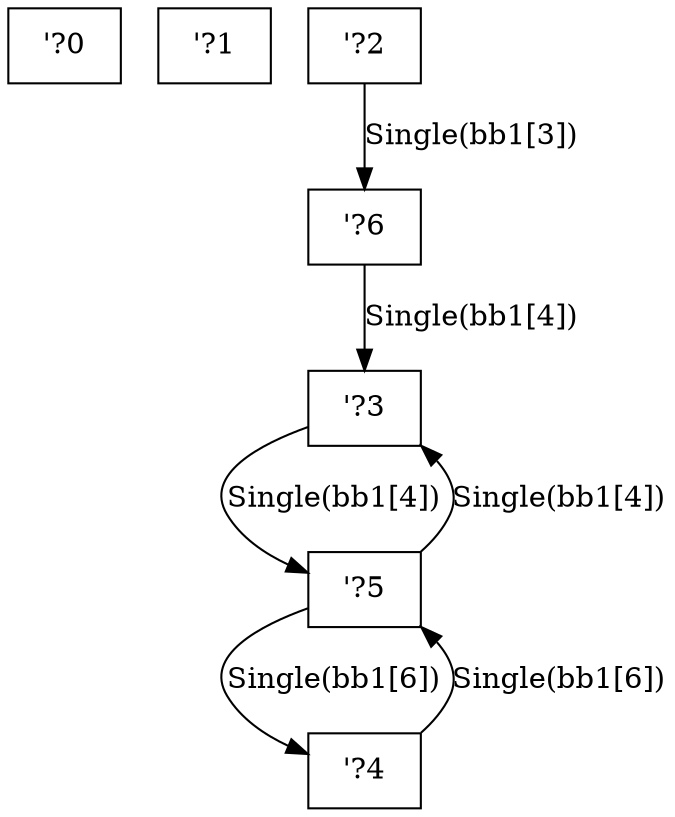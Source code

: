 digraph RegionInferenceContext {
    r0[label="\'?0"][shape="box"];
    r1[label="\'?1"][shape="box"];
    r2[label="\'?2"][shape="box"];
    r3[label="\'?3"][shape="box"];
    r4[label="\'?4"][shape="box"];
    r5[label="\'?5"][shape="box"];
    r6[label="\'?6"][shape="box"];
    r2 -> r6[label="Single(bb1[3])"];
    r5 -> r3[label="Single(bb1[4])"];
    r3 -> r5[label="Single(bb1[4])"];
    r6 -> r3[label="Single(bb1[4])"];
    r4 -> r5[label="Single(bb1[6])"];
    r5 -> r4[label="Single(bb1[6])"];
}
